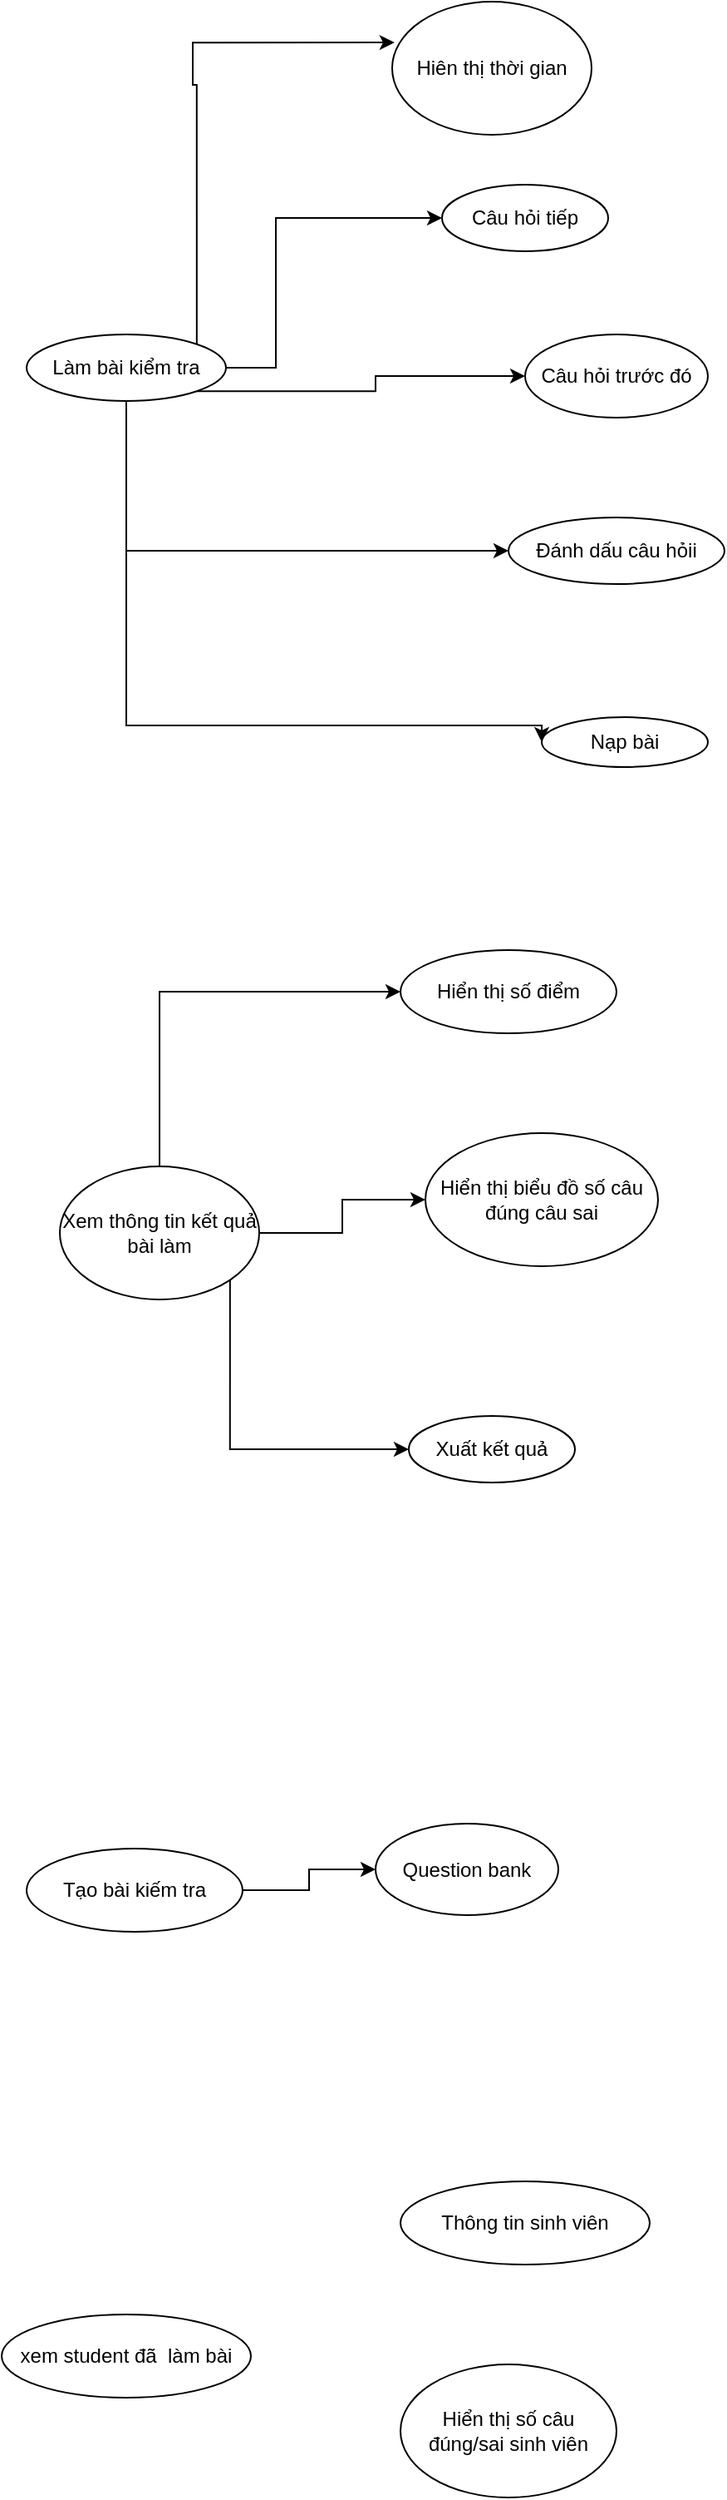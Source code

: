 <mxfile version="22.0.8" type="github">
  <diagram name="Trang-1" id="253cPfgdgNlQCDIb1IlE">
    <mxGraphModel dx="1530" dy="906" grid="1" gridSize="10" guides="1" tooltips="1" connect="1" arrows="1" fold="1" page="1" pageScale="1" pageWidth="827" pageHeight="1169" math="0" shadow="0">
      <root>
        <mxCell id="0" />
        <mxCell id="1" parent="0" />
        <mxCell id="xO7BOiwAsS8JAXzFb2Lc-8" style="edgeStyle=orthogonalEdgeStyle;rounded=0;orthogonalLoop=1;jettySize=auto;html=1;entryX=0;entryY=0.5;entryDx=0;entryDy=0;" edge="1" parent="1" source="xO7BOiwAsS8JAXzFb2Lc-1" target="xO7BOiwAsS8JAXzFb2Lc-4">
          <mxGeometry relative="1" as="geometry">
            <Array as="points">
              <mxPoint x="160" y="320" />
              <mxPoint x="160" y="230" />
            </Array>
          </mxGeometry>
        </mxCell>
        <mxCell id="xO7BOiwAsS8JAXzFb2Lc-9" style="edgeStyle=orthogonalEdgeStyle;rounded=0;orthogonalLoop=1;jettySize=auto;html=1;exitX=1;exitY=1;exitDx=0;exitDy=0;entryX=0;entryY=0.5;entryDx=0;entryDy=0;" edge="1" parent="1" source="xO7BOiwAsS8JAXzFb2Lc-1" target="xO7BOiwAsS8JAXzFb2Lc-5">
          <mxGeometry relative="1" as="geometry" />
        </mxCell>
        <mxCell id="xO7BOiwAsS8JAXzFb2Lc-10" style="edgeStyle=orthogonalEdgeStyle;rounded=0;orthogonalLoop=1;jettySize=auto;html=1;exitX=0.5;exitY=1;exitDx=0;exitDy=0;entryX=0;entryY=0.5;entryDx=0;entryDy=0;" edge="1" parent="1" source="xO7BOiwAsS8JAXzFb2Lc-1" target="xO7BOiwAsS8JAXzFb2Lc-6">
          <mxGeometry relative="1" as="geometry" />
        </mxCell>
        <mxCell id="xO7BOiwAsS8JAXzFb2Lc-11" style="edgeStyle=orthogonalEdgeStyle;rounded=0;orthogonalLoop=1;jettySize=auto;html=1;entryX=0;entryY=0.5;entryDx=0;entryDy=0;" edge="1" parent="1" source="xO7BOiwAsS8JAXzFb2Lc-1" target="xO7BOiwAsS8JAXzFb2Lc-7">
          <mxGeometry relative="1" as="geometry">
            <Array as="points">
              <mxPoint x="70" y="535" />
            </Array>
          </mxGeometry>
        </mxCell>
        <mxCell id="xO7BOiwAsS8JAXzFb2Lc-1" value="Làm bài kiểm tra" style="ellipse;whiteSpace=wrap;html=1;" vertex="1" parent="1">
          <mxGeometry x="10" y="300" width="120" height="40" as="geometry" />
        </mxCell>
        <mxCell id="xO7BOiwAsS8JAXzFb2Lc-2" value="Hiên thị thời gian" style="ellipse;whiteSpace=wrap;html=1;" vertex="1" parent="1">
          <mxGeometry x="230" y="100" width="120" height="80" as="geometry" />
        </mxCell>
        <mxCell id="xO7BOiwAsS8JAXzFb2Lc-3" style="edgeStyle=orthogonalEdgeStyle;rounded=0;orthogonalLoop=1;jettySize=auto;html=1;exitX=1;exitY=0;exitDx=0;exitDy=0;entryX=0.012;entryY=0.307;entryDx=0;entryDy=0;entryPerimeter=0;" edge="1" parent="1" source="xO7BOiwAsS8JAXzFb2Lc-1" target="xO7BOiwAsS8JAXzFb2Lc-2">
          <mxGeometry relative="1" as="geometry">
            <Array as="points">
              <mxPoint x="112" y="150" />
              <mxPoint x="110" y="150" />
              <mxPoint x="110" y="125" />
            </Array>
          </mxGeometry>
        </mxCell>
        <mxCell id="xO7BOiwAsS8JAXzFb2Lc-4" value="Câu hỏi tiếp" style="ellipse;whiteSpace=wrap;html=1;" vertex="1" parent="1">
          <mxGeometry x="260" y="210" width="100" height="40" as="geometry" />
        </mxCell>
        <mxCell id="xO7BOiwAsS8JAXzFb2Lc-5" value="Câu hỏi trước đó" style="ellipse;whiteSpace=wrap;html=1;" vertex="1" parent="1">
          <mxGeometry x="310" y="300" width="110" height="50" as="geometry" />
        </mxCell>
        <mxCell id="xO7BOiwAsS8JAXzFb2Lc-6" value="Đánh dấu câu hỏii" style="ellipse;whiteSpace=wrap;html=1;" vertex="1" parent="1">
          <mxGeometry x="300" y="410" width="130" height="40" as="geometry" />
        </mxCell>
        <mxCell id="xO7BOiwAsS8JAXzFb2Lc-7" value="Nạp bài" style="ellipse;whiteSpace=wrap;html=1;" vertex="1" parent="1">
          <mxGeometry x="320" y="530" width="100" height="30" as="geometry" />
        </mxCell>
        <mxCell id="xO7BOiwAsS8JAXzFb2Lc-16" style="edgeStyle=orthogonalEdgeStyle;rounded=0;orthogonalLoop=1;jettySize=auto;html=1;exitX=0.5;exitY=0;exitDx=0;exitDy=0;entryX=0;entryY=0.5;entryDx=0;entryDy=0;" edge="1" parent="1" source="xO7BOiwAsS8JAXzFb2Lc-12" target="xO7BOiwAsS8JAXzFb2Lc-13">
          <mxGeometry relative="1" as="geometry" />
        </mxCell>
        <mxCell id="xO7BOiwAsS8JAXzFb2Lc-17" style="edgeStyle=orthogonalEdgeStyle;rounded=0;orthogonalLoop=1;jettySize=auto;html=1;exitX=1;exitY=0.5;exitDx=0;exitDy=0;entryX=0;entryY=0.5;entryDx=0;entryDy=0;" edge="1" parent="1" source="xO7BOiwAsS8JAXzFb2Lc-12" target="xO7BOiwAsS8JAXzFb2Lc-14">
          <mxGeometry relative="1" as="geometry" />
        </mxCell>
        <mxCell id="xO7BOiwAsS8JAXzFb2Lc-18" style="edgeStyle=orthogonalEdgeStyle;rounded=0;orthogonalLoop=1;jettySize=auto;html=1;exitX=1;exitY=1;exitDx=0;exitDy=0;entryX=0;entryY=0.5;entryDx=0;entryDy=0;" edge="1" parent="1" source="xO7BOiwAsS8JAXzFb2Lc-12" target="xO7BOiwAsS8JAXzFb2Lc-15">
          <mxGeometry relative="1" as="geometry">
            <Array as="points">
              <mxPoint x="132" y="970" />
            </Array>
          </mxGeometry>
        </mxCell>
        <mxCell id="xO7BOiwAsS8JAXzFb2Lc-12" value="Xem thông tin kết quả bài làm" style="ellipse;whiteSpace=wrap;html=1;" vertex="1" parent="1">
          <mxGeometry x="30" y="800" width="120" height="80" as="geometry" />
        </mxCell>
        <mxCell id="xO7BOiwAsS8JAXzFb2Lc-13" value="Hiển thị số điểm" style="ellipse;whiteSpace=wrap;html=1;" vertex="1" parent="1">
          <mxGeometry x="235" y="670" width="130" height="50" as="geometry" />
        </mxCell>
        <mxCell id="xO7BOiwAsS8JAXzFb2Lc-14" value="Hiển thị biểu đồ số câu đúng câu sai" style="ellipse;whiteSpace=wrap;html=1;" vertex="1" parent="1">
          <mxGeometry x="250" y="780" width="140" height="80" as="geometry" />
        </mxCell>
        <mxCell id="xO7BOiwAsS8JAXzFb2Lc-15" value="Xuất kết quả" style="ellipse;whiteSpace=wrap;html=1;" vertex="1" parent="1">
          <mxGeometry x="240" y="950" width="100" height="40" as="geometry" />
        </mxCell>
        <mxCell id="xO7BOiwAsS8JAXzFb2Lc-21" style="edgeStyle=orthogonalEdgeStyle;rounded=0;orthogonalLoop=1;jettySize=auto;html=1;exitX=1;exitY=0.5;exitDx=0;exitDy=0;entryX=0;entryY=0.5;entryDx=0;entryDy=0;" edge="1" parent="1" source="xO7BOiwAsS8JAXzFb2Lc-19" target="xO7BOiwAsS8JAXzFb2Lc-20">
          <mxGeometry relative="1" as="geometry" />
        </mxCell>
        <mxCell id="xO7BOiwAsS8JAXzFb2Lc-19" value="Tạo bài kiếm tra" style="ellipse;whiteSpace=wrap;html=1;" vertex="1" parent="1">
          <mxGeometry x="10" y="1210" width="130" height="50" as="geometry" />
        </mxCell>
        <mxCell id="xO7BOiwAsS8JAXzFb2Lc-20" value="Question bank" style="ellipse;whiteSpace=wrap;html=1;" vertex="1" parent="1">
          <mxGeometry x="220" y="1195" width="110" height="55" as="geometry" />
        </mxCell>
        <mxCell id="xO7BOiwAsS8JAXzFb2Lc-22" value="xem student đã&amp;nbsp; làm bài" style="ellipse;whiteSpace=wrap;html=1;" vertex="1" parent="1">
          <mxGeometry x="-5" y="1490" width="150" height="50" as="geometry" />
        </mxCell>
        <mxCell id="xO7BOiwAsS8JAXzFb2Lc-23" value="Thông tin sinh viên" style="ellipse;whiteSpace=wrap;html=1;" vertex="1" parent="1">
          <mxGeometry x="235" y="1410" width="150" height="50" as="geometry" />
        </mxCell>
        <mxCell id="xO7BOiwAsS8JAXzFb2Lc-24" value="Hiển thị số câu đúng/sai sinh viên" style="ellipse;whiteSpace=wrap;html=1;" vertex="1" parent="1">
          <mxGeometry x="235" y="1520" width="130" height="80" as="geometry" />
        </mxCell>
      </root>
    </mxGraphModel>
  </diagram>
</mxfile>
